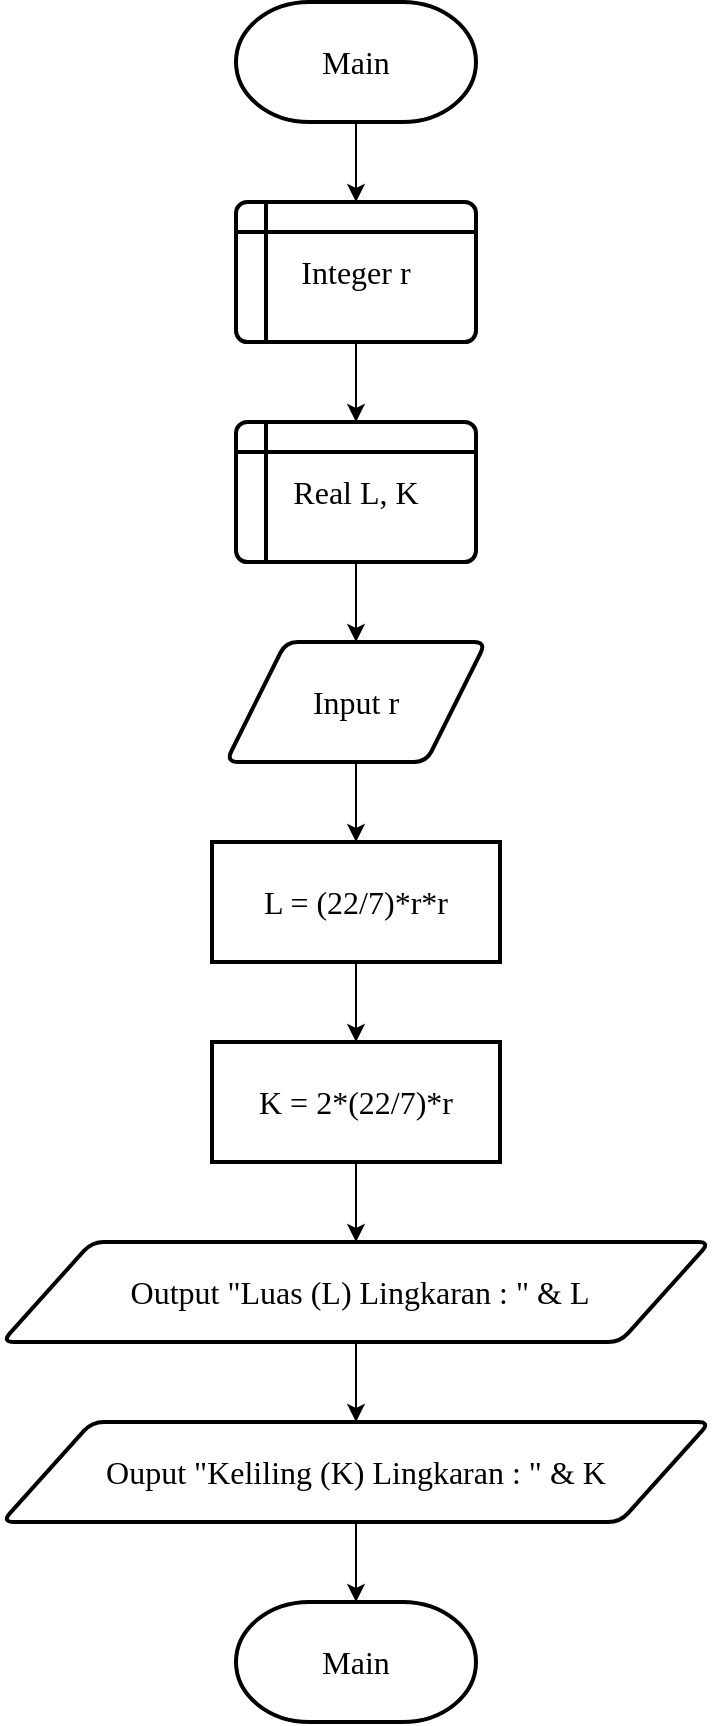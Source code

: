 <mxfile version="20.2.8" type="device"><diagram id="C5RBs43oDa-KdzZeNtuy" name="Page-1"><mxGraphModel dx="1384" dy="879" grid="1" gridSize="10" guides="1" tooltips="1" connect="1" arrows="1" fold="1" page="1" pageScale="1" pageWidth="827" pageHeight="1169" math="0" shadow="0"><root><mxCell id="WIyWlLk6GJQsqaUBKTNV-0"/><mxCell id="WIyWlLk6GJQsqaUBKTNV-1" parent="WIyWlLk6GJQsqaUBKTNV-0"/><mxCell id="uz55ZNIj3QpgLxOgm1QE-37" value="" style="edgeStyle=orthogonalEdgeStyle;rounded=0;orthogonalLoop=1;jettySize=auto;html=1;fontFamily=Times New Roman;fontSize=16;" edge="1" parent="WIyWlLk6GJQsqaUBKTNV-1" source="uz55ZNIj3QpgLxOgm1QE-27" target="uz55ZNIj3QpgLxOgm1QE-28"><mxGeometry relative="1" as="geometry"/></mxCell><mxCell id="uz55ZNIj3QpgLxOgm1QE-27" value="Main" style="strokeWidth=2;html=1;shape=mxgraph.flowchart.terminator;whiteSpace=wrap;fontFamily=Times New Roman;fontSize=16;" vertex="1" parent="WIyWlLk6GJQsqaUBKTNV-1"><mxGeometry x="354" y="10" width="120" height="60" as="geometry"/></mxCell><mxCell id="uz55ZNIj3QpgLxOgm1QE-38" value="" style="edgeStyle=orthogonalEdgeStyle;rounded=0;orthogonalLoop=1;jettySize=auto;html=1;fontFamily=Times New Roman;fontSize=16;" edge="1" parent="WIyWlLk6GJQsqaUBKTNV-1" source="uz55ZNIj3QpgLxOgm1QE-28" target="uz55ZNIj3QpgLxOgm1QE-29"><mxGeometry relative="1" as="geometry"/></mxCell><mxCell id="uz55ZNIj3QpgLxOgm1QE-28" value="Integer r" style="shape=internalStorage;whiteSpace=wrap;html=1;dx=15;dy=15;rounded=1;arcSize=8;strokeWidth=2;fontFamily=Times New Roman;fontSize=16;" vertex="1" parent="WIyWlLk6GJQsqaUBKTNV-1"><mxGeometry x="354" y="110" width="120" height="70" as="geometry"/></mxCell><mxCell id="uz55ZNIj3QpgLxOgm1QE-40" value="" style="edgeStyle=orthogonalEdgeStyle;rounded=0;orthogonalLoop=1;jettySize=auto;html=1;fontFamily=Times New Roman;fontSize=16;" edge="1" parent="WIyWlLk6GJQsqaUBKTNV-1" source="uz55ZNIj3QpgLxOgm1QE-29" target="uz55ZNIj3QpgLxOgm1QE-31"><mxGeometry relative="1" as="geometry"/></mxCell><mxCell id="uz55ZNIj3QpgLxOgm1QE-29" value="Real L, K" style="shape=internalStorage;whiteSpace=wrap;html=1;dx=15;dy=15;rounded=1;arcSize=8;strokeWidth=2;fontFamily=Times New Roman;fontSize=16;" vertex="1" parent="WIyWlLk6GJQsqaUBKTNV-1"><mxGeometry x="354" y="220" width="120" height="70" as="geometry"/></mxCell><mxCell id="uz55ZNIj3QpgLxOgm1QE-41" value="" style="edgeStyle=orthogonalEdgeStyle;rounded=0;orthogonalLoop=1;jettySize=auto;html=1;fontFamily=Times New Roman;fontSize=16;" edge="1" parent="WIyWlLk6GJQsqaUBKTNV-1" source="uz55ZNIj3QpgLxOgm1QE-31" target="uz55ZNIj3QpgLxOgm1QE-32"><mxGeometry relative="1" as="geometry"/></mxCell><mxCell id="uz55ZNIj3QpgLxOgm1QE-31" value="Input r" style="shape=parallelogram;html=1;strokeWidth=2;perimeter=parallelogramPerimeter;whiteSpace=wrap;rounded=1;arcSize=12;size=0.23;fontFamily=Times New Roman;fontSize=16;" vertex="1" parent="WIyWlLk6GJQsqaUBKTNV-1"><mxGeometry x="349" y="330" width="130" height="60" as="geometry"/></mxCell><mxCell id="uz55ZNIj3QpgLxOgm1QE-42" value="" style="edgeStyle=orthogonalEdgeStyle;rounded=0;orthogonalLoop=1;jettySize=auto;html=1;fontFamily=Times New Roman;fontSize=16;" edge="1" parent="WIyWlLk6GJQsqaUBKTNV-1" source="uz55ZNIj3QpgLxOgm1QE-32" target="uz55ZNIj3QpgLxOgm1QE-33"><mxGeometry relative="1" as="geometry"/></mxCell><mxCell id="uz55ZNIj3QpgLxOgm1QE-32" value="L = (22/7)*r*r" style="rounded=1;whiteSpace=wrap;html=1;absoluteArcSize=1;arcSize=0;strokeWidth=2;fontFamily=Times New Roman;fontSize=16;" vertex="1" parent="WIyWlLk6GJQsqaUBKTNV-1"><mxGeometry x="342" y="430" width="144" height="60" as="geometry"/></mxCell><mxCell id="uz55ZNIj3QpgLxOgm1QE-43" value="" style="edgeStyle=orthogonalEdgeStyle;rounded=0;orthogonalLoop=1;jettySize=auto;html=1;fontFamily=Times New Roman;fontSize=16;" edge="1" parent="WIyWlLk6GJQsqaUBKTNV-1" source="uz55ZNIj3QpgLxOgm1QE-33" target="uz55ZNIj3QpgLxOgm1QE-34"><mxGeometry relative="1" as="geometry"/></mxCell><mxCell id="uz55ZNIj3QpgLxOgm1QE-33" value="K = 2*(22/7)*r" style="rounded=1;whiteSpace=wrap;html=1;absoluteArcSize=1;arcSize=0;strokeWidth=2;fontFamily=Times New Roman;fontSize=16;" vertex="1" parent="WIyWlLk6GJQsqaUBKTNV-1"><mxGeometry x="342" y="530" width="144" height="60" as="geometry"/></mxCell><mxCell id="uz55ZNIj3QpgLxOgm1QE-44" value="" style="edgeStyle=orthogonalEdgeStyle;rounded=0;orthogonalLoop=1;jettySize=auto;html=1;fontFamily=Times New Roman;fontSize=16;" edge="1" parent="WIyWlLk6GJQsqaUBKTNV-1" source="uz55ZNIj3QpgLxOgm1QE-34" target="uz55ZNIj3QpgLxOgm1QE-35"><mxGeometry relative="1" as="geometry"/></mxCell><mxCell id="uz55ZNIj3QpgLxOgm1QE-34" value="&amp;nbsp;Output &quot;Luas (L) Lingkaran : &quot; &amp;amp; L" style="shape=parallelogram;html=1;strokeWidth=2;perimeter=parallelogramPerimeter;whiteSpace=wrap;rounded=1;arcSize=12;size=0.127;fontFamily=Times New Roman;fontSize=16;" vertex="1" parent="WIyWlLk6GJQsqaUBKTNV-1"><mxGeometry x="237" y="630" width="354" height="50" as="geometry"/></mxCell><mxCell id="uz55ZNIj3QpgLxOgm1QE-45" value="" style="edgeStyle=orthogonalEdgeStyle;rounded=0;orthogonalLoop=1;jettySize=auto;html=1;fontFamily=Times New Roman;fontSize=16;" edge="1" parent="WIyWlLk6GJQsqaUBKTNV-1" source="uz55ZNIj3QpgLxOgm1QE-35" target="uz55ZNIj3QpgLxOgm1QE-36"><mxGeometry relative="1" as="geometry"/></mxCell><mxCell id="uz55ZNIj3QpgLxOgm1QE-35" value="Ouput &quot;Keliling (K) Lingkaran : &quot; &amp;amp; K" style="shape=parallelogram;html=1;strokeWidth=2;perimeter=parallelogramPerimeter;whiteSpace=wrap;rounded=1;arcSize=12;size=0.127;fontFamily=Times New Roman;fontSize=16;" vertex="1" parent="WIyWlLk6GJQsqaUBKTNV-1"><mxGeometry x="237" y="720" width="354" height="50" as="geometry"/></mxCell><mxCell id="uz55ZNIj3QpgLxOgm1QE-36" value="Main" style="strokeWidth=2;html=1;shape=mxgraph.flowchart.terminator;whiteSpace=wrap;fontFamily=Times New Roman;fontSize=16;" vertex="1" parent="WIyWlLk6GJQsqaUBKTNV-1"><mxGeometry x="354" y="810" width="120" height="60" as="geometry"/></mxCell></root></mxGraphModel></diagram></mxfile>